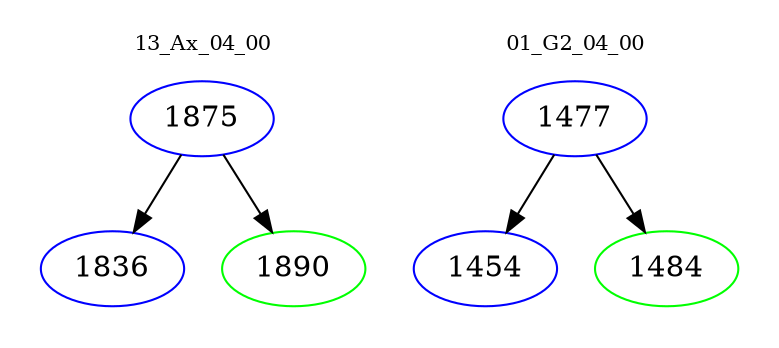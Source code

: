 digraph{
subgraph cluster_0 {
color = white
label = "13_Ax_04_00";
fontsize=10;
T0_1875 [label="1875", color="blue"]
T0_1875 -> T0_1836 [color="black"]
T0_1836 [label="1836", color="blue"]
T0_1875 -> T0_1890 [color="black"]
T0_1890 [label="1890", color="green"]
}
subgraph cluster_1 {
color = white
label = "01_G2_04_00";
fontsize=10;
T1_1477 [label="1477", color="blue"]
T1_1477 -> T1_1454 [color="black"]
T1_1454 [label="1454", color="blue"]
T1_1477 -> T1_1484 [color="black"]
T1_1484 [label="1484", color="green"]
}
}
